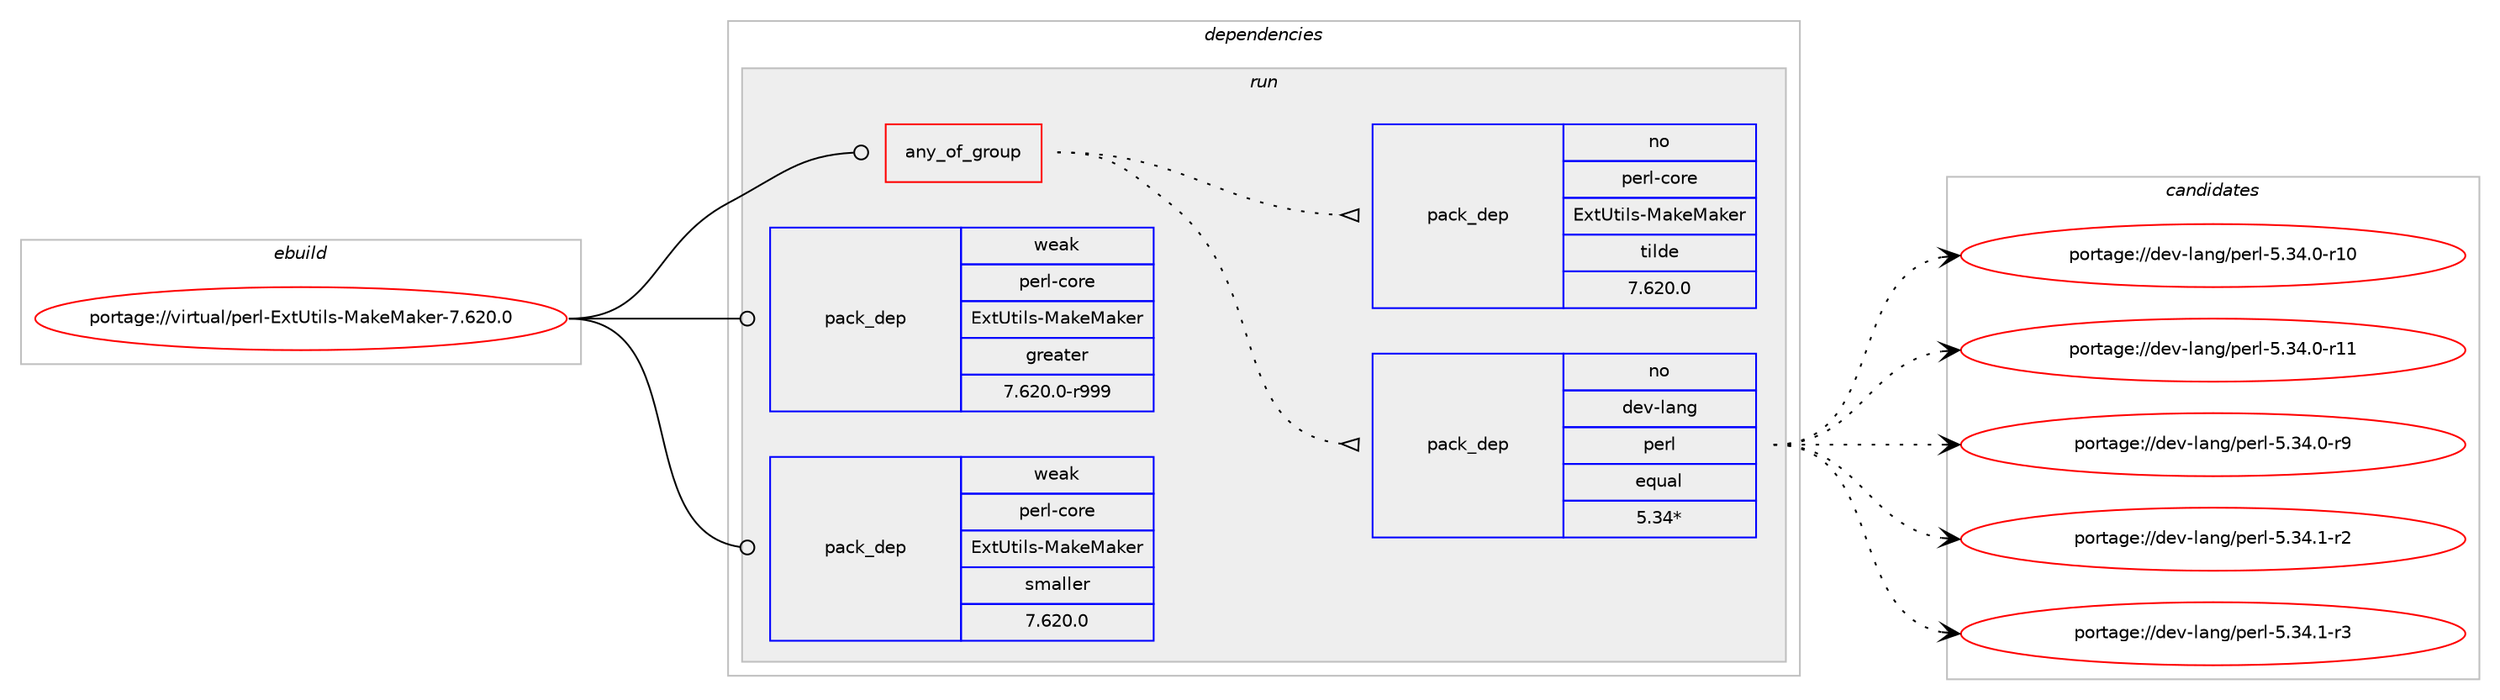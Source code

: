 digraph prolog {

# *************
# Graph options
# *************

newrank=true;
concentrate=true;
compound=true;
graph [rankdir=LR,fontname=Helvetica,fontsize=10,ranksep=1.5];#, ranksep=2.5, nodesep=0.2];
edge  [arrowhead=vee];
node  [fontname=Helvetica,fontsize=10];

# **********
# The ebuild
# **********

subgraph cluster_leftcol {
color=gray;
rank=same;
label=<<i>ebuild</i>>;
id [label="portage://virtual/perl-ExtUtils-MakeMaker-7.620.0", color=red, width=4, href="../virtual/perl-ExtUtils-MakeMaker-7.620.0.svg"];
}

# ****************
# The dependencies
# ****************

subgraph cluster_midcol {
color=gray;
label=<<i>dependencies</i>>;
subgraph cluster_compile {
fillcolor="#eeeeee";
style=filled;
label=<<i>compile</i>>;
}
subgraph cluster_compileandrun {
fillcolor="#eeeeee";
style=filled;
label=<<i>compile and run</i>>;
}
subgraph cluster_run {
fillcolor="#eeeeee";
style=filled;
label=<<i>run</i>>;
subgraph any30 {
dependency1370 [label=<<TABLE BORDER="0" CELLBORDER="1" CELLSPACING="0" CELLPADDING="4"><TR><TD CELLPADDING="10">any_of_group</TD></TR></TABLE>>, shape=none, color=red];subgraph pack1197 {
dependency1371 [label=<<TABLE BORDER="0" CELLBORDER="1" CELLSPACING="0" CELLPADDING="4" WIDTH="220"><TR><TD ROWSPAN="6" CELLPADDING="30">pack_dep</TD></TR><TR><TD WIDTH="110">no</TD></TR><TR><TD>dev-lang</TD></TR><TR><TD>perl</TD></TR><TR><TD>equal</TD></TR><TR><TD>5.34*</TD></TR></TABLE>>, shape=none, color=blue];
}
dependency1370:e -> dependency1371:w [weight=20,style="dotted",arrowhead="oinv"];
subgraph pack1198 {
dependency1372 [label=<<TABLE BORDER="0" CELLBORDER="1" CELLSPACING="0" CELLPADDING="4" WIDTH="220"><TR><TD ROWSPAN="6" CELLPADDING="30">pack_dep</TD></TR><TR><TD WIDTH="110">no</TD></TR><TR><TD>perl-core</TD></TR><TR><TD>ExtUtils-MakeMaker</TD></TR><TR><TD>tilde</TD></TR><TR><TD>7.620.0</TD></TR></TABLE>>, shape=none, color=blue];
}
dependency1370:e -> dependency1372:w [weight=20,style="dotted",arrowhead="oinv"];
}
id:e -> dependency1370:w [weight=20,style="solid",arrowhead="odot"];
# *** BEGIN UNKNOWN DEPENDENCY TYPE (TODO) ***
# id -> package_dependency(portage://virtual/perl-ExtUtils-MakeMaker-7.620.0,run,no,dev-lang,perl,none,[,,],any_same_slot,[])
# *** END UNKNOWN DEPENDENCY TYPE (TODO) ***

subgraph pack1199 {
dependency1373 [label=<<TABLE BORDER="0" CELLBORDER="1" CELLSPACING="0" CELLPADDING="4" WIDTH="220"><TR><TD ROWSPAN="6" CELLPADDING="30">pack_dep</TD></TR><TR><TD WIDTH="110">weak</TD></TR><TR><TD>perl-core</TD></TR><TR><TD>ExtUtils-MakeMaker</TD></TR><TR><TD>greater</TD></TR><TR><TD>7.620.0-r999</TD></TR></TABLE>>, shape=none, color=blue];
}
id:e -> dependency1373:w [weight=20,style="solid",arrowhead="odot"];
subgraph pack1200 {
dependency1374 [label=<<TABLE BORDER="0" CELLBORDER="1" CELLSPACING="0" CELLPADDING="4" WIDTH="220"><TR><TD ROWSPAN="6" CELLPADDING="30">pack_dep</TD></TR><TR><TD WIDTH="110">weak</TD></TR><TR><TD>perl-core</TD></TR><TR><TD>ExtUtils-MakeMaker</TD></TR><TR><TD>smaller</TD></TR><TR><TD>7.620.0</TD></TR></TABLE>>, shape=none, color=blue];
}
id:e -> dependency1374:w [weight=20,style="solid",arrowhead="odot"];
}
}

# **************
# The candidates
# **************

subgraph cluster_choices {
rank=same;
color=gray;
label=<<i>candidates</i>>;

subgraph choice1197 {
color=black;
nodesep=1;
choice10010111845108971101034711210111410845534651524648451144948 [label="portage://dev-lang/perl-5.34.0-r10", color=red, width=4,href="../dev-lang/perl-5.34.0-r10.svg"];
choice10010111845108971101034711210111410845534651524648451144949 [label="portage://dev-lang/perl-5.34.0-r11", color=red, width=4,href="../dev-lang/perl-5.34.0-r11.svg"];
choice100101118451089711010347112101114108455346515246484511457 [label="portage://dev-lang/perl-5.34.0-r9", color=red, width=4,href="../dev-lang/perl-5.34.0-r9.svg"];
choice100101118451089711010347112101114108455346515246494511450 [label="portage://dev-lang/perl-5.34.1-r2", color=red, width=4,href="../dev-lang/perl-5.34.1-r2.svg"];
choice100101118451089711010347112101114108455346515246494511451 [label="portage://dev-lang/perl-5.34.1-r3", color=red, width=4,href="../dev-lang/perl-5.34.1-r3.svg"];
dependency1371:e -> choice10010111845108971101034711210111410845534651524648451144948:w [style=dotted,weight="100"];
dependency1371:e -> choice10010111845108971101034711210111410845534651524648451144949:w [style=dotted,weight="100"];
dependency1371:e -> choice100101118451089711010347112101114108455346515246484511457:w [style=dotted,weight="100"];
dependency1371:e -> choice100101118451089711010347112101114108455346515246494511450:w [style=dotted,weight="100"];
dependency1371:e -> choice100101118451089711010347112101114108455346515246494511451:w [style=dotted,weight="100"];
}
subgraph choice1198 {
color=black;
nodesep=1;
}
subgraph choice1199 {
color=black;
nodesep=1;
}
subgraph choice1200 {
color=black;
nodesep=1;
}
}

}

